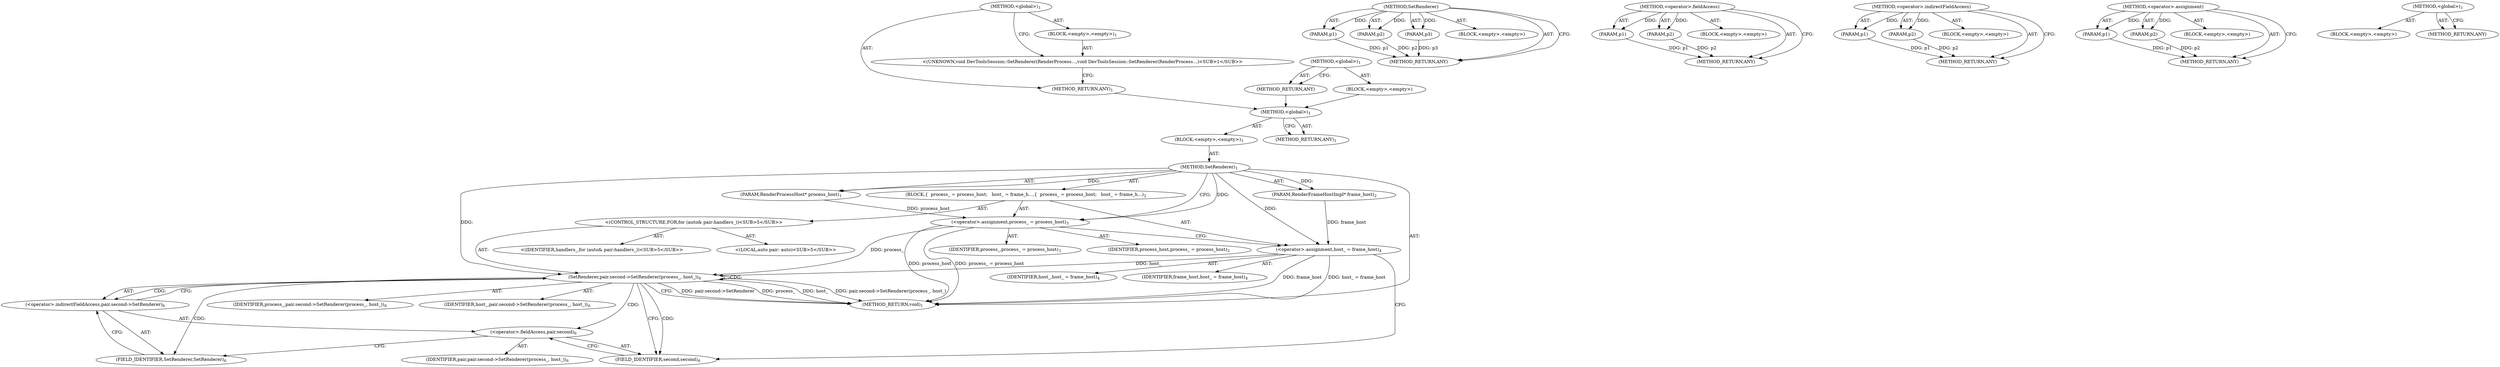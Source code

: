 digraph "&lt;global&gt;" {
vulnerable_6 [label=<(METHOD,&lt;global&gt;)<SUB>1</SUB>>];
vulnerable_7 [label=<(BLOCK,&lt;empty&gt;,&lt;empty&gt;)<SUB>1</SUB>>];
vulnerable_8 [label=<(METHOD,SetRenderer)<SUB>1</SUB>>];
vulnerable_9 [label=<(PARAM,RenderProcessHost* process_host)<SUB>1</SUB>>];
vulnerable_10 [label=<(PARAM,RenderFrameHostImpl* frame_host)<SUB>2</SUB>>];
vulnerable_11 [label=<(BLOCK,{
  process_ = process_host;
   host_ = frame_h...,{
  process_ = process_host;
   host_ = frame_h...)<SUB>2</SUB>>];
vulnerable_12 [label=<(&lt;operator&gt;.assignment,process_ = process_host)<SUB>3</SUB>>];
vulnerable_13 [label=<(IDENTIFIER,process_,process_ = process_host)<SUB>3</SUB>>];
vulnerable_14 [label=<(IDENTIFIER,process_host,process_ = process_host)<SUB>3</SUB>>];
vulnerable_15 [label=<(&lt;operator&gt;.assignment,host_ = frame_host)<SUB>4</SUB>>];
vulnerable_16 [label=<(IDENTIFIER,host_,host_ = frame_host)<SUB>4</SUB>>];
vulnerable_17 [label=<(IDENTIFIER,frame_host,host_ = frame_host)<SUB>4</SUB>>];
vulnerable_18 [label="<(CONTROL_STRUCTURE,FOR,for (auto&amp; pair:handlers_))<SUB>5</SUB>>"];
vulnerable_19 [label="<(IDENTIFIER,handlers_,for (auto&amp; pair:handlers_))<SUB>5</SUB>>"];
vulnerable_20 [label="<(LOCAL,auto pair: auto)<SUB>5</SUB>>"];
vulnerable_21 [label=<(SetRenderer,pair.second-&gt;SetRenderer(process_, host_))<SUB>6</SUB>>];
vulnerable_22 [label=<(&lt;operator&gt;.indirectFieldAccess,pair.second-&gt;SetRenderer)<SUB>6</SUB>>];
vulnerable_23 [label=<(&lt;operator&gt;.fieldAccess,pair.second)<SUB>6</SUB>>];
vulnerable_24 [label=<(IDENTIFIER,pair,pair.second-&gt;SetRenderer(process_, host_))<SUB>6</SUB>>];
vulnerable_25 [label=<(FIELD_IDENTIFIER,second,second)<SUB>6</SUB>>];
vulnerable_26 [label=<(FIELD_IDENTIFIER,SetRenderer,SetRenderer)<SUB>6</SUB>>];
vulnerable_27 [label=<(IDENTIFIER,process_,pair.second-&gt;SetRenderer(process_, host_))<SUB>6</SUB>>];
vulnerable_28 [label=<(IDENTIFIER,host_,pair.second-&gt;SetRenderer(process_, host_))<SUB>6</SUB>>];
vulnerable_29 [label=<(METHOD_RETURN,void)<SUB>1</SUB>>];
vulnerable_31 [label=<(METHOD_RETURN,ANY)<SUB>1</SUB>>];
vulnerable_55 [label=<(METHOD,SetRenderer)>];
vulnerable_56 [label=<(PARAM,p1)>];
vulnerable_57 [label=<(PARAM,p2)>];
vulnerable_58 [label=<(PARAM,p3)>];
vulnerable_59 [label=<(BLOCK,&lt;empty&gt;,&lt;empty&gt;)>];
vulnerable_60 [label=<(METHOD_RETURN,ANY)>];
vulnerable_66 [label=<(METHOD,&lt;operator&gt;.fieldAccess)>];
vulnerable_67 [label=<(PARAM,p1)>];
vulnerable_68 [label=<(PARAM,p2)>];
vulnerable_69 [label=<(BLOCK,&lt;empty&gt;,&lt;empty&gt;)>];
vulnerable_70 [label=<(METHOD_RETURN,ANY)>];
vulnerable_61 [label=<(METHOD,&lt;operator&gt;.indirectFieldAccess)>];
vulnerable_62 [label=<(PARAM,p1)>];
vulnerable_63 [label=<(PARAM,p2)>];
vulnerable_64 [label=<(BLOCK,&lt;empty&gt;,&lt;empty&gt;)>];
vulnerable_65 [label=<(METHOD_RETURN,ANY)>];
vulnerable_50 [label=<(METHOD,&lt;operator&gt;.assignment)>];
vulnerable_51 [label=<(PARAM,p1)>];
vulnerable_52 [label=<(PARAM,p2)>];
vulnerable_53 [label=<(BLOCK,&lt;empty&gt;,&lt;empty&gt;)>];
vulnerable_54 [label=<(METHOD_RETURN,ANY)>];
vulnerable_44 [label=<(METHOD,&lt;global&gt;)<SUB>1</SUB>>];
vulnerable_45 [label=<(BLOCK,&lt;empty&gt;,&lt;empty&gt;)>];
vulnerable_46 [label=<(METHOD_RETURN,ANY)>];
fixed_6 [label=<(METHOD,&lt;global&gt;)<SUB>1</SUB>>];
fixed_7 [label=<(BLOCK,&lt;empty&gt;,&lt;empty&gt;)<SUB>1</SUB>>];
fixed_8 [label="<(UNKNOWN,void DevToolsSession::SetRenderer(RenderProcess...,void DevToolsSession::SetRenderer(RenderProcess...)<SUB>1</SUB>>"];
fixed_9 [label=<(METHOD_RETURN,ANY)<SUB>1</SUB>>];
fixed_14 [label=<(METHOD,&lt;global&gt;)<SUB>1</SUB>>];
fixed_15 [label=<(BLOCK,&lt;empty&gt;,&lt;empty&gt;)>];
fixed_16 [label=<(METHOD_RETURN,ANY)>];
vulnerable_6 -> vulnerable_7  [key=0, label="AST: "];
vulnerable_6 -> vulnerable_31  [key=0, label="AST: "];
vulnerable_6 -> vulnerable_31  [key=1, label="CFG: "];
vulnerable_7 -> vulnerable_8  [key=0, label="AST: "];
vulnerable_8 -> vulnerable_9  [key=0, label="AST: "];
vulnerable_8 -> vulnerable_9  [key=1, label="DDG: "];
vulnerable_8 -> vulnerable_10  [key=0, label="AST: "];
vulnerable_8 -> vulnerable_10  [key=1, label="DDG: "];
vulnerable_8 -> vulnerable_11  [key=0, label="AST: "];
vulnerable_8 -> vulnerable_29  [key=0, label="AST: "];
vulnerable_8 -> vulnerable_12  [key=0, label="CFG: "];
vulnerable_8 -> vulnerable_12  [key=1, label="DDG: "];
vulnerable_8 -> vulnerable_15  [key=0, label="DDG: "];
vulnerable_8 -> vulnerable_21  [key=0, label="DDG: "];
vulnerable_9 -> vulnerable_12  [key=0, label="DDG: process_host"];
vulnerable_10 -> vulnerable_15  [key=0, label="DDG: frame_host"];
vulnerable_11 -> vulnerable_12  [key=0, label="AST: "];
vulnerable_11 -> vulnerable_15  [key=0, label="AST: "];
vulnerable_11 -> vulnerable_18  [key=0, label="AST: "];
vulnerable_12 -> vulnerable_13  [key=0, label="AST: "];
vulnerable_12 -> vulnerable_14  [key=0, label="AST: "];
vulnerable_12 -> vulnerable_15  [key=0, label="CFG: "];
vulnerable_12 -> vulnerable_29  [key=0, label="DDG: process_host"];
vulnerable_12 -> vulnerable_29  [key=1, label="DDG: process_ = process_host"];
vulnerable_12 -> vulnerable_21  [key=0, label="DDG: process_"];
vulnerable_15 -> vulnerable_16  [key=0, label="AST: "];
vulnerable_15 -> vulnerable_17  [key=0, label="AST: "];
vulnerable_15 -> vulnerable_25  [key=0, label="CFG: "];
vulnerable_15 -> vulnerable_29  [key=0, label="DDG: frame_host"];
vulnerable_15 -> vulnerable_29  [key=1, label="DDG: host_ = frame_host"];
vulnerable_15 -> vulnerable_21  [key=0, label="DDG: host_"];
vulnerable_18 -> vulnerable_19  [key=0, label="AST: "];
vulnerable_18 -> vulnerable_20  [key=0, label="AST: "];
vulnerable_18 -> vulnerable_21  [key=0, label="AST: "];
vulnerable_21 -> vulnerable_22  [key=0, label="AST: "];
vulnerable_21 -> vulnerable_22  [key=1, label="CDG: "];
vulnerable_21 -> vulnerable_27  [key=0, label="AST: "];
vulnerable_21 -> vulnerable_28  [key=0, label="AST: "];
vulnerable_21 -> vulnerable_29  [key=0, label="CFG: "];
vulnerable_21 -> vulnerable_29  [key=1, label="DDG: pair.second-&gt;SetRenderer"];
vulnerable_21 -> vulnerable_29  [key=2, label="DDG: process_"];
vulnerable_21 -> vulnerable_29  [key=3, label="DDG: host_"];
vulnerable_21 -> vulnerable_29  [key=4, label="DDG: pair.second-&gt;SetRenderer(process_, host_)"];
vulnerable_21 -> vulnerable_25  [key=0, label="CFG: "];
vulnerable_21 -> vulnerable_25  [key=1, label="CDG: "];
vulnerable_21 -> vulnerable_21  [key=0, label="CDG: "];
vulnerable_21 -> vulnerable_26  [key=0, label="CDG: "];
vulnerable_21 -> vulnerable_23  [key=0, label="CDG: "];
vulnerable_22 -> vulnerable_23  [key=0, label="AST: "];
vulnerable_22 -> vulnerable_26  [key=0, label="AST: "];
vulnerable_22 -> vulnerable_21  [key=0, label="CFG: "];
vulnerable_23 -> vulnerable_24  [key=0, label="AST: "];
vulnerable_23 -> vulnerable_25  [key=0, label="AST: "];
vulnerable_23 -> vulnerable_26  [key=0, label="CFG: "];
vulnerable_25 -> vulnerable_23  [key=0, label="CFG: "];
vulnerable_26 -> vulnerable_22  [key=0, label="CFG: "];
vulnerable_55 -> vulnerable_56  [key=0, label="AST: "];
vulnerable_55 -> vulnerable_56  [key=1, label="DDG: "];
vulnerable_55 -> vulnerable_59  [key=0, label="AST: "];
vulnerable_55 -> vulnerable_57  [key=0, label="AST: "];
vulnerable_55 -> vulnerable_57  [key=1, label="DDG: "];
vulnerable_55 -> vulnerable_60  [key=0, label="AST: "];
vulnerable_55 -> vulnerable_60  [key=1, label="CFG: "];
vulnerable_55 -> vulnerable_58  [key=0, label="AST: "];
vulnerable_55 -> vulnerable_58  [key=1, label="DDG: "];
vulnerable_56 -> vulnerable_60  [key=0, label="DDG: p1"];
vulnerable_57 -> vulnerable_60  [key=0, label="DDG: p2"];
vulnerable_58 -> vulnerable_60  [key=0, label="DDG: p3"];
vulnerable_66 -> vulnerable_67  [key=0, label="AST: "];
vulnerable_66 -> vulnerable_67  [key=1, label="DDG: "];
vulnerable_66 -> vulnerable_69  [key=0, label="AST: "];
vulnerable_66 -> vulnerable_68  [key=0, label="AST: "];
vulnerable_66 -> vulnerable_68  [key=1, label="DDG: "];
vulnerable_66 -> vulnerable_70  [key=0, label="AST: "];
vulnerable_66 -> vulnerable_70  [key=1, label="CFG: "];
vulnerable_67 -> vulnerable_70  [key=0, label="DDG: p1"];
vulnerable_68 -> vulnerable_70  [key=0, label="DDG: p2"];
vulnerable_61 -> vulnerable_62  [key=0, label="AST: "];
vulnerable_61 -> vulnerable_62  [key=1, label="DDG: "];
vulnerable_61 -> vulnerable_64  [key=0, label="AST: "];
vulnerable_61 -> vulnerable_63  [key=0, label="AST: "];
vulnerable_61 -> vulnerable_63  [key=1, label="DDG: "];
vulnerable_61 -> vulnerable_65  [key=0, label="AST: "];
vulnerable_61 -> vulnerable_65  [key=1, label="CFG: "];
vulnerable_62 -> vulnerable_65  [key=0, label="DDG: p1"];
vulnerable_63 -> vulnerable_65  [key=0, label="DDG: p2"];
vulnerable_50 -> vulnerable_51  [key=0, label="AST: "];
vulnerable_50 -> vulnerable_51  [key=1, label="DDG: "];
vulnerable_50 -> vulnerable_53  [key=0, label="AST: "];
vulnerable_50 -> vulnerable_52  [key=0, label="AST: "];
vulnerable_50 -> vulnerable_52  [key=1, label="DDG: "];
vulnerable_50 -> vulnerable_54  [key=0, label="AST: "];
vulnerable_50 -> vulnerable_54  [key=1, label="CFG: "];
vulnerable_51 -> vulnerable_54  [key=0, label="DDG: p1"];
vulnerable_52 -> vulnerable_54  [key=0, label="DDG: p2"];
vulnerable_44 -> vulnerable_45  [key=0, label="AST: "];
vulnerable_44 -> vulnerable_46  [key=0, label="AST: "];
vulnerable_44 -> vulnerable_46  [key=1, label="CFG: "];
fixed_6 -> fixed_7  [key=0, label="AST: "];
fixed_6 -> fixed_9  [key=0, label="AST: "];
fixed_6 -> fixed_8  [key=0, label="CFG: "];
fixed_7 -> fixed_8  [key=0, label="AST: "];
fixed_8 -> fixed_9  [key=0, label="CFG: "];
fixed_9 -> vulnerable_6  [key=0];
fixed_14 -> fixed_15  [key=0, label="AST: "];
fixed_14 -> fixed_16  [key=0, label="AST: "];
fixed_14 -> fixed_16  [key=1, label="CFG: "];
fixed_15 -> vulnerable_6  [key=0];
fixed_16 -> vulnerable_6  [key=0];
}
